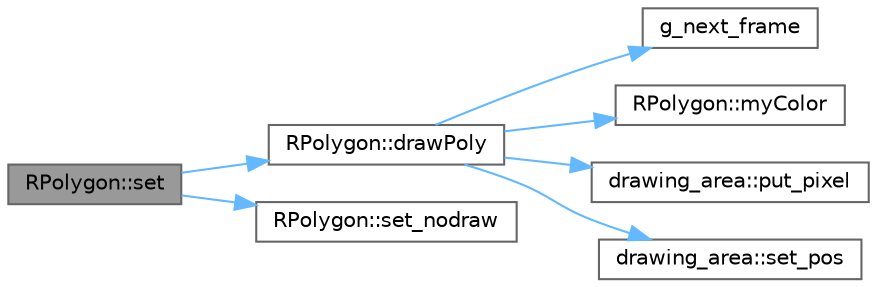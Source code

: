digraph "RPolygon::set"
{
 // LATEX_PDF_SIZE
  bgcolor="transparent";
  edge [fontname=Helvetica,fontsize=10,labelfontname=Helvetica,labelfontsize=10];
  node [fontname=Helvetica,fontsize=10,shape=box,height=0.2,width=0.4];
  rankdir="LR";
  Node1 [id="Node000001",label="RPolygon::set",height=0.2,width=0.4,color="gray40", fillcolor="grey60", style="filled", fontcolor="black",tooltip=" "];
  Node1 -> Node2 [id="edge1_Node000001_Node000002",color="steelblue1",style="solid",tooltip=" "];
  Node2 [id="Node000002",label="RPolygon::drawPoly",height=0.2,width=0.4,color="grey40", fillcolor="white", style="filled",URL="$class_r_polygon.html#a4fb71027d8a8b200b2965c02b8abe4b6",tooltip=" "];
  Node2 -> Node3 [id="edge2_Node000002_Node000003",color="steelblue1",style="solid",tooltip=" "];
  Node3 [id="Node000003",label="g_next_frame",height=0.2,width=0.4,color="grey40", fillcolor="white", style="filled",URL="$pover__video_8cpp.html#aa4fc7de7200dbcd43ec3f581e04cfeef",tooltip=" "];
  Node2 -> Node4 [id="edge3_Node000002_Node000004",color="steelblue1",style="solid",tooltip=" "];
  Node4 [id="Node000004",label="RPolygon::myColor",height=0.2,width=0.4,color="grey40", fillcolor="white", style="filled",URL="$class_r_polygon.html#aa4937433cbe5412ab59a1ff9eaaef3cc",tooltip=" "];
  Node2 -> Node5 [id="edge4_Node000002_Node000005",color="steelblue1",style="solid",tooltip=" "];
  Node5 [id="Node000005",label="drawing_area::put_pixel",height=0.2,width=0.4,color="grey40", fillcolor="white", style="filled",URL="$classdrawing__area.html#ade68ff7564fbccb60151b2d6d2a33ae6",tooltip="put pixel in current position with incremental address calculating to next right pixel"];
  Node2 -> Node6 [id="edge5_Node000002_Node000006",color="steelblue1",style="solid",tooltip=" "];
  Node6 [id="Node000006",label="drawing_area::set_pos",height=0.2,width=0.4,color="grey40", fillcolor="white", style="filled",URL="$classdrawing__area.html#a75001db2c7b8a610ee00b8017b117abb",tooltip="set current position. local_x could be bigger then size_x"];
  Node1 -> Node7 [id="edge6_Node000001_Node000007",color="steelblue1",style="solid",tooltip=" "];
  Node7 [id="Node000007",label="RPolygon::set_nodraw",height=0.2,width=0.4,color="grey40", fillcolor="white", style="filled",URL="$class_r_polygon.html#ac04632d2cc72ddf514224177fc70a6aa",tooltip=" "];
}
